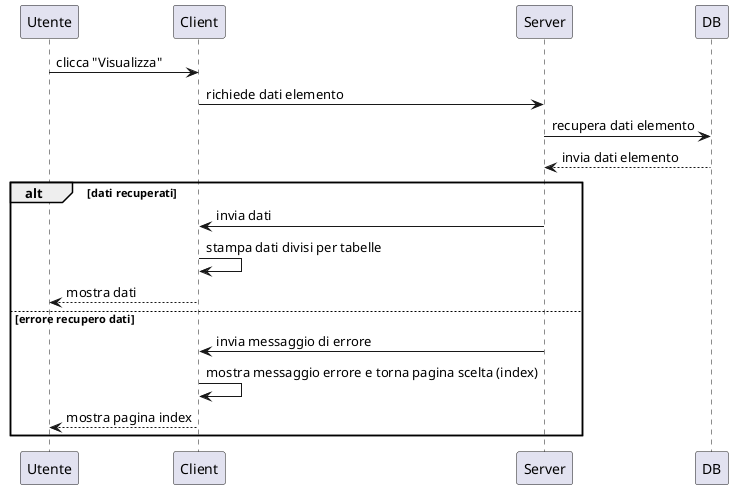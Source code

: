 @startuml visualizza_elemento_sequenza
participant Utente
participant Client
participant Server
participant DB

Utente -> Client : clicca "Visualizza"
Client -> Server : richiede dati elemento
Server -> DB : recupera dati elemento
DB --> Server : invia dati elemento

alt dati recuperati
    Server -> Client : invia dati
    Client -> Client : stampa dati divisi per tabelle
    Client --> Utente : mostra dati
else errore recupero dati
    Server -> Client : invia messaggio di errore
    Client -> Client : mostra messaggio errore e torna pagina scelta (index)
    Client --> Utente : mostra pagina index
end
@enduml
